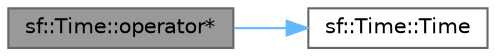 digraph "sf::Time::operator*"
{
 // LATEX_PDF_SIZE
  bgcolor="transparent";
  edge [fontname=Helvetica,fontsize=10,labelfontname=Helvetica,labelfontsize=10];
  node [fontname=Helvetica,fontsize=10,shape=box,height=0.2,width=0.4];
  rankdir="LR";
  Node1 [id="Node000001",label="sf::Time::operator*",height=0.2,width=0.4,color="gray40", fillcolor="grey60", style="filled", fontcolor="black",tooltip="Overload of binary * operator to scale a time value."];
  Node1 -> Node2 [id="edge1_Node000001_Node000002",color="steelblue1",style="solid",tooltip=" "];
  Node2 [id="Node000002",label="sf::Time::Time",height=0.2,width=0.4,color="grey40", fillcolor="white", style="filled",URL="$classsf_1_1_time.html#acba0cfbc49e3a09a22a8e079eb67a05c",tooltip="Default constructor."];
}
